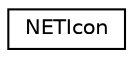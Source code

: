 digraph "Graphical Class Hierarchy"
{
  edge [fontname="Helvetica",fontsize="10",labelfontname="Helvetica",labelfontsize="10"];
  node [fontname="Helvetica",fontsize="10",shape=record];
  rankdir="LR";
  Node0 [label="NETIcon",height=0.2,width=0.4,color="black", fillcolor="white", style="filled",URL="$structNETIcon.html",tooltip="Simple icon class for NET classes. "];
}
